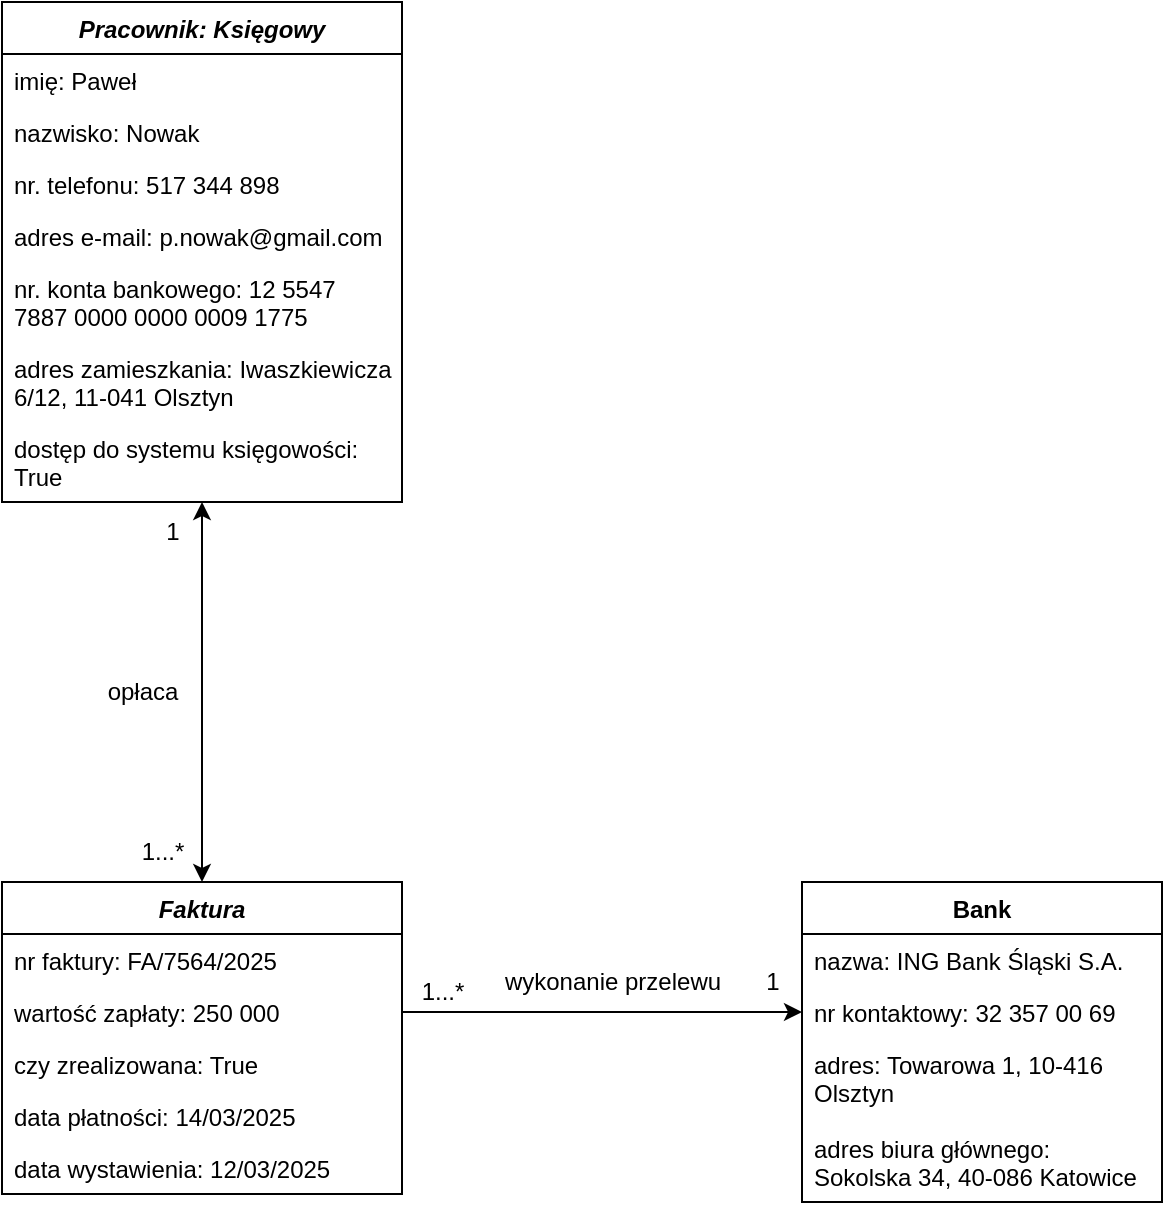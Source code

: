 <mxfile version="26.2.12">
  <diagram id="yhcoA3ttqcfND0dOgMwH" name="Strona-1">
    <mxGraphModel dx="601" dy="791" grid="1" gridSize="10" guides="1" tooltips="1" connect="1" arrows="1" fold="1" page="1" pageScale="1" pageWidth="827" pageHeight="1169" math="0" shadow="0">
      <root>
        <mxCell id="0" />
        <mxCell id="1" parent="0" />
        <mxCell id="HxkKeosgCg6QxZAEPReC-23" value="Bank" style="swimlane;fontStyle=1;align=center;verticalAlign=top;childLayout=stackLayout;horizontal=1;startSize=26;horizontalStack=0;resizeParent=1;resizeParentMax=0;resizeLast=0;collapsible=1;marginBottom=0;whiteSpace=wrap;html=1;" parent="1" vertex="1">
          <mxGeometry x="1370" y="550" width="180" height="160" as="geometry" />
        </mxCell>
        <mxCell id="HxkKeosgCg6QxZAEPReC-24" value="nazwa: ING Bank Śląski S.A." style="text;strokeColor=none;fillColor=none;align=left;verticalAlign=top;spacingLeft=4;spacingRight=4;overflow=hidden;rotatable=0;points=[[0,0.5],[1,0.5]];portConstraint=eastwest;whiteSpace=wrap;html=1;" parent="HxkKeosgCg6QxZAEPReC-23" vertex="1">
          <mxGeometry y="26" width="180" height="26" as="geometry" />
        </mxCell>
        <mxCell id="HxkKeosgCg6QxZAEPReC-25" value="nr kontaktowy: 32 357 00 69" style="text;strokeColor=none;fillColor=none;align=left;verticalAlign=top;spacingLeft=4;spacingRight=4;overflow=hidden;rotatable=0;points=[[0,0.5],[1,0.5]];portConstraint=eastwest;whiteSpace=wrap;html=1;" parent="HxkKeosgCg6QxZAEPReC-23" vertex="1">
          <mxGeometry y="52" width="180" height="26" as="geometry" />
        </mxCell>
        <mxCell id="HxkKeosgCg6QxZAEPReC-28" value="adres: Towarowa 1, 10-416 Olsztyn" style="text;strokeColor=none;fillColor=none;align=left;verticalAlign=top;spacingLeft=4;spacingRight=4;overflow=hidden;rotatable=0;points=[[0,0.5],[1,0.5]];portConstraint=eastwest;whiteSpace=wrap;html=1;" parent="HxkKeosgCg6QxZAEPReC-23" vertex="1">
          <mxGeometry y="78" width="180" height="42" as="geometry" />
        </mxCell>
        <mxCell id="HxkKeosgCg6QxZAEPReC-32" value="adres biura głównego: Sokolska 34, 40-086 Katowice" style="text;strokeColor=none;fillColor=none;align=left;verticalAlign=top;spacingLeft=4;spacingRight=4;overflow=hidden;rotatable=0;points=[[0,0.5],[1,0.5]];portConstraint=eastwest;whiteSpace=wrap;html=1;" parent="HxkKeosgCg6QxZAEPReC-23" vertex="1">
          <mxGeometry y="120" width="180" height="40" as="geometry" />
        </mxCell>
        <mxCell id="HxkKeosgCg6QxZAEPReC-35" value="&lt;i&gt;Faktura&lt;/i&gt;" style="swimlane;fontStyle=1;align=center;verticalAlign=top;childLayout=stackLayout;horizontal=1;startSize=26;horizontalStack=0;resizeParent=1;resizeParentMax=0;resizeLast=0;collapsible=1;marginBottom=0;whiteSpace=wrap;html=1;" parent="1" vertex="1">
          <mxGeometry x="970" y="550" width="200" height="156" as="geometry" />
        </mxCell>
        <mxCell id="8TLTbr2mtoxgPnIsRwtu-28" value="nr faktury: FA/7564/2025" style="text;strokeColor=none;fillColor=none;align=left;verticalAlign=top;spacingLeft=4;spacingRight=4;overflow=hidden;rotatable=0;points=[[0,0.5],[1,0.5]];portConstraint=eastwest;whiteSpace=wrap;html=1;" vertex="1" parent="HxkKeosgCg6QxZAEPReC-35">
          <mxGeometry y="26" width="200" height="26" as="geometry" />
        </mxCell>
        <mxCell id="8TLTbr2mtoxgPnIsRwtu-29" value="wartość zapłaty: 250 000" style="text;strokeColor=none;fillColor=none;align=left;verticalAlign=top;spacingLeft=4;spacingRight=4;overflow=hidden;rotatable=0;points=[[0,0.5],[1,0.5]];portConstraint=eastwest;whiteSpace=wrap;html=1;" vertex="1" parent="HxkKeosgCg6QxZAEPReC-35">
          <mxGeometry y="52" width="200" height="26" as="geometry" />
        </mxCell>
        <mxCell id="8TLTbr2mtoxgPnIsRwtu-32" value="czy zrealizowana: True" style="text;strokeColor=none;fillColor=none;align=left;verticalAlign=top;spacingLeft=4;spacingRight=4;overflow=hidden;rotatable=0;points=[[0,0.5],[1,0.5]];portConstraint=eastwest;whiteSpace=wrap;html=1;" vertex="1" parent="HxkKeosgCg6QxZAEPReC-35">
          <mxGeometry y="78" width="200" height="26" as="geometry" />
        </mxCell>
        <mxCell id="8TLTbr2mtoxgPnIsRwtu-31" value="data płatności: 14/03/2025" style="text;strokeColor=none;fillColor=none;align=left;verticalAlign=top;spacingLeft=4;spacingRight=4;overflow=hidden;rotatable=0;points=[[0,0.5],[1,0.5]];portConstraint=eastwest;whiteSpace=wrap;html=1;" vertex="1" parent="HxkKeosgCg6QxZAEPReC-35">
          <mxGeometry y="104" width="200" height="26" as="geometry" />
        </mxCell>
        <mxCell id="8TLTbr2mtoxgPnIsRwtu-30" value="data wystawienia: 12/03/2025" style="text;strokeColor=none;fillColor=none;align=left;verticalAlign=top;spacingLeft=4;spacingRight=4;overflow=hidden;rotatable=0;points=[[0,0.5],[1,0.5]];portConstraint=eastwest;whiteSpace=wrap;html=1;" vertex="1" parent="HxkKeosgCg6QxZAEPReC-35">
          <mxGeometry y="130" width="200" height="26" as="geometry" />
        </mxCell>
        <mxCell id="HxkKeosgCg6QxZAEPReC-48" value="1" style="text;html=1;align=center;verticalAlign=middle;resizable=0;points=[];autosize=1;strokeColor=none;fillColor=none;" parent="1" vertex="1">
          <mxGeometry x="1040" y="360" width="30" height="30" as="geometry" />
        </mxCell>
        <mxCell id="HxkKeosgCg6QxZAEPReC-49" value="1...*" style="text;html=1;align=center;verticalAlign=middle;resizable=0;points=[];autosize=1;strokeColor=none;fillColor=none;" parent="1" vertex="1">
          <mxGeometry x="1030" y="520" width="40" height="30" as="geometry" />
        </mxCell>
        <mxCell id="HxkKeosgCg6QxZAEPReC-50" value="opłaca" style="text;html=1;align=center;verticalAlign=middle;resizable=0;points=[];autosize=1;strokeColor=none;fillColor=none;" parent="1" vertex="1">
          <mxGeometry x="1010" y="440" width="60" height="30" as="geometry" />
        </mxCell>
        <mxCell id="HxkKeosgCg6QxZAEPReC-51" value="1" style="text;html=1;align=center;verticalAlign=middle;resizable=0;points=[];autosize=1;strokeColor=none;fillColor=none;" parent="1" vertex="1">
          <mxGeometry x="1340" y="585" width="30" height="30" as="geometry" />
        </mxCell>
        <mxCell id="HxkKeosgCg6QxZAEPReC-52" value="1...*" style="text;html=1;align=center;verticalAlign=middle;resizable=0;points=[];autosize=1;strokeColor=none;fillColor=none;" parent="1" vertex="1">
          <mxGeometry x="1170" y="590" width="40" height="30" as="geometry" />
        </mxCell>
        <mxCell id="HxkKeosgCg6QxZAEPReC-53" value="wykonanie przelewu" style="text;html=1;align=center;verticalAlign=middle;resizable=0;points=[];autosize=1;strokeColor=none;fillColor=none;" parent="1" vertex="1">
          <mxGeometry x="1210" y="585" width="130" height="30" as="geometry" />
        </mxCell>
        <mxCell id="8TLTbr2mtoxgPnIsRwtu-26" style="edgeStyle=orthogonalEdgeStyle;rounded=0;orthogonalLoop=1;jettySize=auto;html=1;entryX=0.5;entryY=0;entryDx=0;entryDy=0;startArrow=classic;startFill=1;" edge="1" parent="1" source="8TLTbr2mtoxgPnIsRwtu-17" target="HxkKeosgCg6QxZAEPReC-35">
          <mxGeometry relative="1" as="geometry" />
        </mxCell>
        <mxCell id="8TLTbr2mtoxgPnIsRwtu-17" value="&lt;i&gt;Pracownik: Księgowy&lt;/i&gt;" style="swimlane;fontStyle=1;align=center;verticalAlign=top;childLayout=stackLayout;horizontal=1;startSize=26;horizontalStack=0;resizeParent=1;resizeParentMax=0;resizeLast=0;collapsible=1;marginBottom=0;whiteSpace=wrap;html=1;" vertex="1" parent="1">
          <mxGeometry x="970" y="110" width="200" height="250" as="geometry" />
        </mxCell>
        <mxCell id="8TLTbr2mtoxgPnIsRwtu-18" value="imię: Paweł" style="text;strokeColor=none;fillColor=none;align=left;verticalAlign=top;spacingLeft=4;spacingRight=4;overflow=hidden;rotatable=0;points=[[0,0.5],[1,0.5]];portConstraint=eastwest;whiteSpace=wrap;html=1;" vertex="1" parent="8TLTbr2mtoxgPnIsRwtu-17">
          <mxGeometry y="26" width="200" height="26" as="geometry" />
        </mxCell>
        <mxCell id="8TLTbr2mtoxgPnIsRwtu-19" value="nazwisko: Nowak" style="text;strokeColor=none;fillColor=none;align=left;verticalAlign=top;spacingLeft=4;spacingRight=4;overflow=hidden;rotatable=0;points=[[0,0.5],[1,0.5]];portConstraint=eastwest;whiteSpace=wrap;html=1;" vertex="1" parent="8TLTbr2mtoxgPnIsRwtu-17">
          <mxGeometry y="52" width="200" height="26" as="geometry" />
        </mxCell>
        <mxCell id="8TLTbr2mtoxgPnIsRwtu-20" value="nr. telefonu: 517 344 898" style="text;strokeColor=none;fillColor=none;align=left;verticalAlign=top;spacingLeft=4;spacingRight=4;overflow=hidden;rotatable=0;points=[[0,0.5],[1,0.5]];portConstraint=eastwest;whiteSpace=wrap;html=1;" vertex="1" parent="8TLTbr2mtoxgPnIsRwtu-17">
          <mxGeometry y="78" width="200" height="26" as="geometry" />
        </mxCell>
        <mxCell id="8TLTbr2mtoxgPnIsRwtu-21" value="adres e-mail: p.nowak@gmail.com" style="text;strokeColor=none;fillColor=none;align=left;verticalAlign=top;spacingLeft=4;spacingRight=4;overflow=hidden;rotatable=0;points=[[0,0.5],[1,0.5]];portConstraint=eastwest;whiteSpace=wrap;html=1;" vertex="1" parent="8TLTbr2mtoxgPnIsRwtu-17">
          <mxGeometry y="104" width="200" height="26" as="geometry" />
        </mxCell>
        <mxCell id="8TLTbr2mtoxgPnIsRwtu-22" value="nr. konta bankowego: 12 5547 7887 0000 0000 0009 1775" style="text;strokeColor=none;fillColor=none;align=left;verticalAlign=top;spacingLeft=4;spacingRight=4;overflow=hidden;rotatable=0;points=[[0,0.5],[1,0.5]];portConstraint=eastwest;whiteSpace=wrap;html=1;" vertex="1" parent="8TLTbr2mtoxgPnIsRwtu-17">
          <mxGeometry y="130" width="200" height="40" as="geometry" />
        </mxCell>
        <mxCell id="8TLTbr2mtoxgPnIsRwtu-23" value="adres zamieszkania: Iwaszkiewicza 6/12, 11-041 Olsztyn" style="text;strokeColor=none;fillColor=none;align=left;verticalAlign=top;spacingLeft=4;spacingRight=4;overflow=hidden;rotatable=0;points=[[0,0.5],[1,0.5]];portConstraint=eastwest;whiteSpace=wrap;html=1;" vertex="1" parent="8TLTbr2mtoxgPnIsRwtu-17">
          <mxGeometry y="170" width="200" height="40" as="geometry" />
        </mxCell>
        <mxCell id="8TLTbr2mtoxgPnIsRwtu-24" value="dostęp do systemu księgowości: True" style="text;strokeColor=none;fillColor=none;align=left;verticalAlign=top;spacingLeft=4;spacingRight=4;overflow=hidden;rotatable=0;points=[[0,0.5],[1,0.5]];portConstraint=eastwest;whiteSpace=wrap;html=1;" vertex="1" parent="8TLTbr2mtoxgPnIsRwtu-17">
          <mxGeometry y="210" width="200" height="40" as="geometry" />
        </mxCell>
        <mxCell id="8TLTbr2mtoxgPnIsRwtu-36" style="edgeStyle=orthogonalEdgeStyle;rounded=0;orthogonalLoop=1;jettySize=auto;html=1;entryX=0;entryY=0.5;entryDx=0;entryDy=0;" edge="1" parent="1" source="8TLTbr2mtoxgPnIsRwtu-29" target="HxkKeosgCg6QxZAEPReC-25">
          <mxGeometry relative="1" as="geometry" />
        </mxCell>
      </root>
    </mxGraphModel>
  </diagram>
</mxfile>
